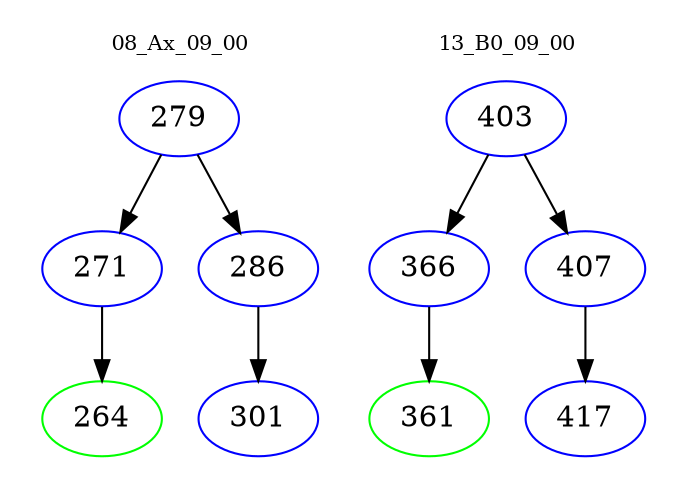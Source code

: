 digraph{
subgraph cluster_0 {
color = white
label = "08_Ax_09_00";
fontsize=10;
T0_279 [label="279", color="blue"]
T0_279 -> T0_271 [color="black"]
T0_271 [label="271", color="blue"]
T0_271 -> T0_264 [color="black"]
T0_264 [label="264", color="green"]
T0_279 -> T0_286 [color="black"]
T0_286 [label="286", color="blue"]
T0_286 -> T0_301 [color="black"]
T0_301 [label="301", color="blue"]
}
subgraph cluster_1 {
color = white
label = "13_B0_09_00";
fontsize=10;
T1_403 [label="403", color="blue"]
T1_403 -> T1_366 [color="black"]
T1_366 [label="366", color="blue"]
T1_366 -> T1_361 [color="black"]
T1_361 [label="361", color="green"]
T1_403 -> T1_407 [color="black"]
T1_407 [label="407", color="blue"]
T1_407 -> T1_417 [color="black"]
T1_417 [label="417", color="blue"]
}
}
